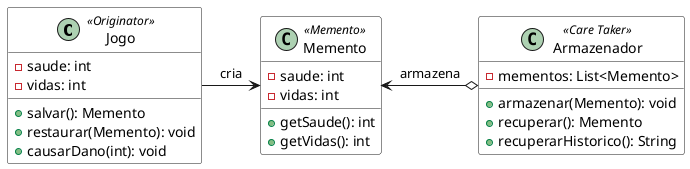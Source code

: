 @startuml
skinparam ClassBackgroundColor white

class Jogo <<Originator>> {
    - saude: int
    - vidas: int
    + salvar(): Memento
    + restaurar(Memento): void
    + causarDano(int): void
}

class Memento <<Memento>> {
    - saude: int
    - vidas: int
    + getSaude(): int
    + getVidas(): int
}

class Armazenador <<Care Taker>> {
    - mementos: List<Memento>
    + armazenar(Memento): void
    + recuperar(): Memento
    + recuperarHistorico(): String
}

Jogo -r-> Memento : cria
Armazenador o-l-> Memento : armazena
@enduml
